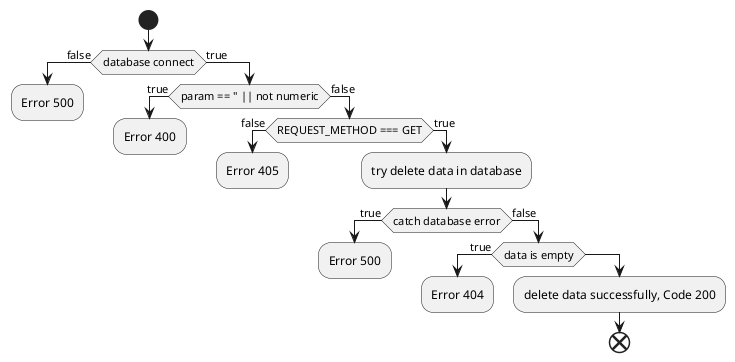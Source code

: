 @startuml
start
if(database connect) then (false)
  :Error 500;
  kill
else (true)
  if(param == '' || not numeric) then (true)
    :Error 400;
    kill
  else (false)
    if(REQUEST_METHOD === GET) then (false)
      :Error 405;
      kill
    else (true)
      :try delete data in database;
      if(catch database error) then (true)
        :Error 500;
        kill
      else (false)
        if(data is empty) then (true)
          :Error 404;
          kill
        else
          :delete data successfully, Code 200;
          end
@enduml()